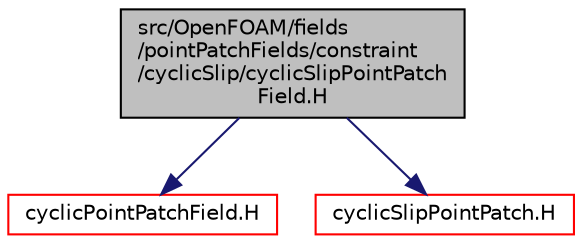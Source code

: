 digraph "src/OpenFOAM/fields/pointPatchFields/constraint/cyclicSlip/cyclicSlipPointPatchField.H"
{
  bgcolor="transparent";
  edge [fontname="Helvetica",fontsize="10",labelfontname="Helvetica",labelfontsize="10"];
  node [fontname="Helvetica",fontsize="10",shape=record];
  Node1 [label="src/OpenFOAM/fields\l/pointPatchFields/constraint\l/cyclicSlip/cyclicSlipPointPatch\lField.H",height=0.2,width=0.4,color="black", fillcolor="grey75", style="filled", fontcolor="black"];
  Node1 -> Node2 [color="midnightblue",fontsize="10",style="solid",fontname="Helvetica"];
  Node2 [label="cyclicPointPatchField.H",height=0.2,width=0.4,color="red",URL="$a08196.html"];
  Node1 -> Node3 [color="midnightblue",fontsize="10",style="solid",fontname="Helvetica"];
  Node3 [label="cyclicSlipPointPatch.H",height=0.2,width=0.4,color="red",URL="$a08702.html"];
}
